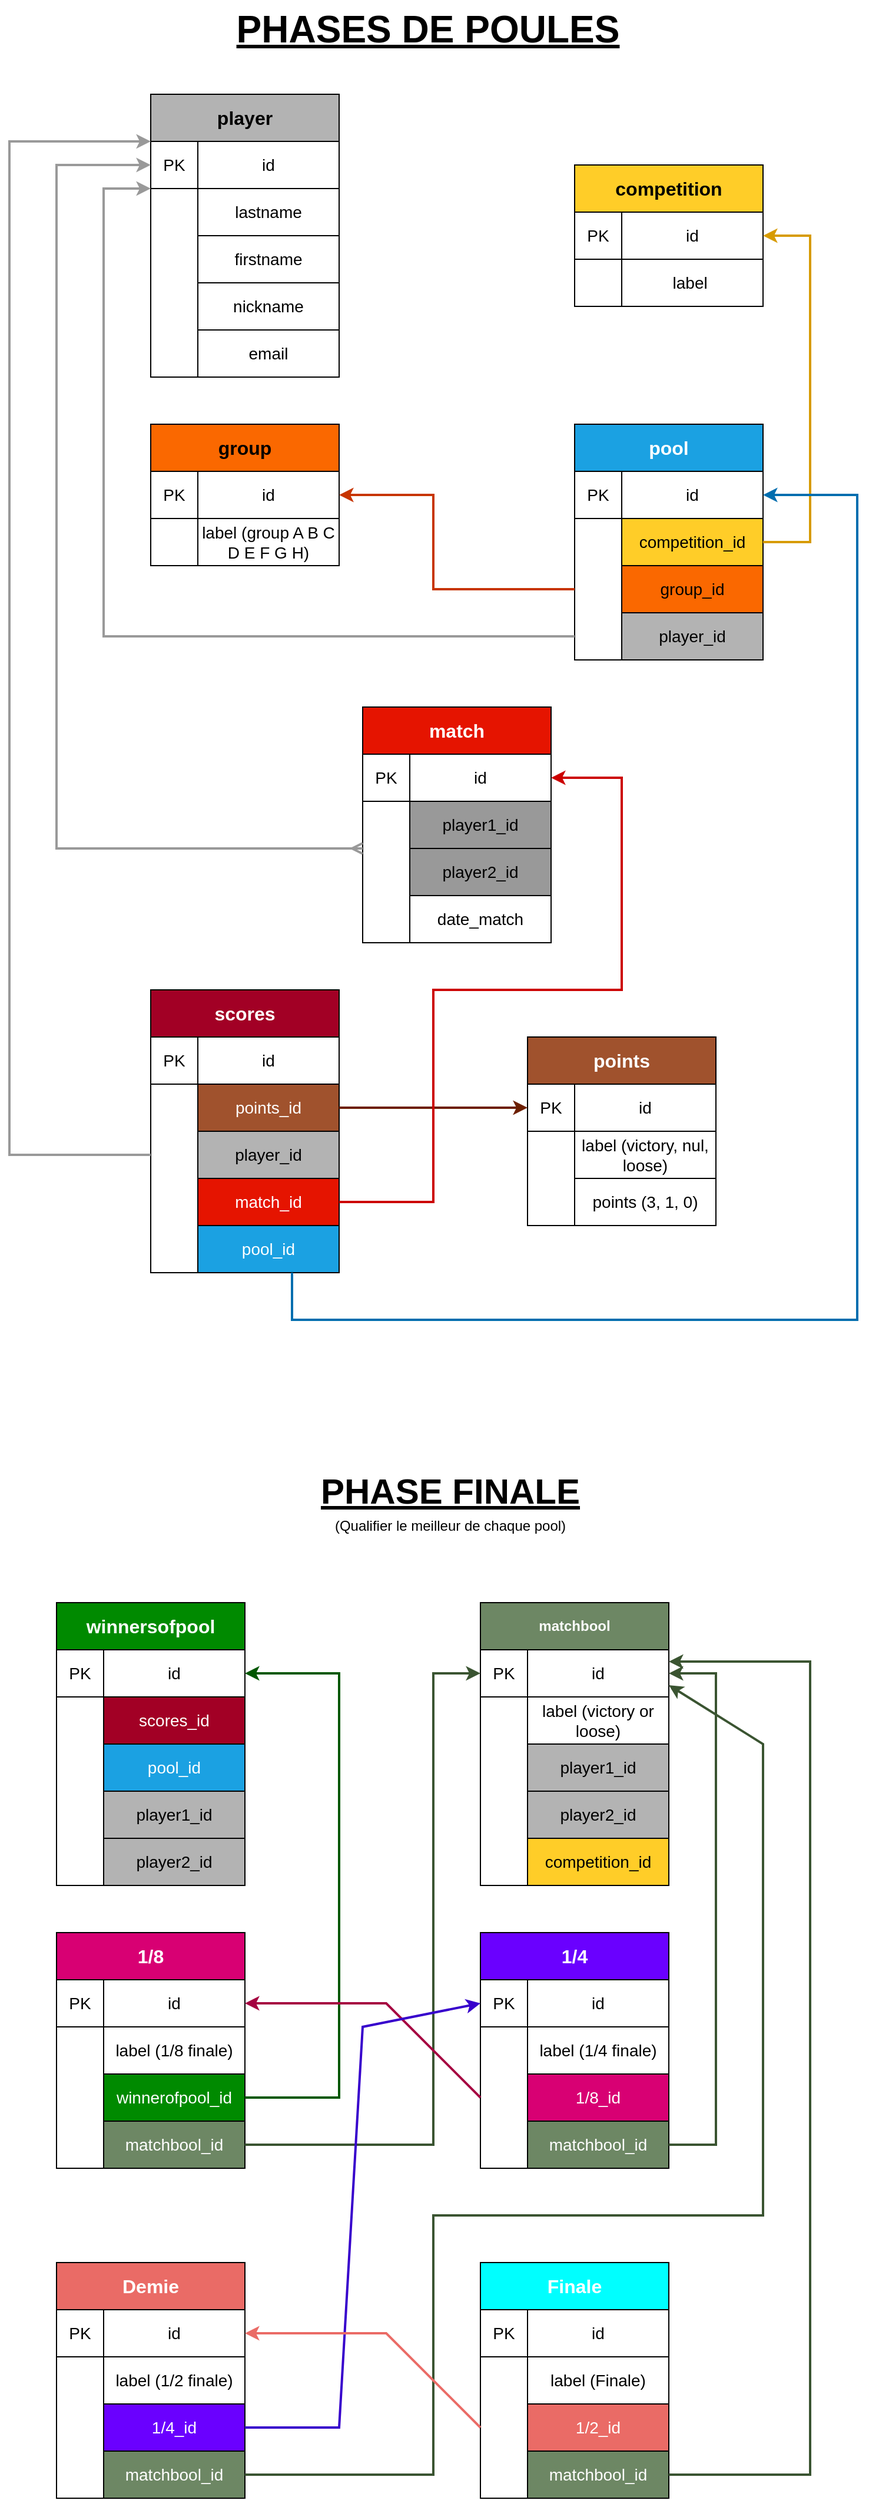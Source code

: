 <mxfile version="21.6.8" type="device">
  <diagram name="Page-1" id="mW-tDwtWIH8i64qPz8Om">
    <mxGraphModel dx="889" dy="701" grid="1" gridSize="10" guides="1" tooltips="1" connect="1" arrows="1" fold="1" page="1" pageScale="1" pageWidth="827" pageHeight="1169" math="0" shadow="0">
      <root>
        <mxCell id="0" />
        <mxCell id="1" parent="0" />
        <mxCell id="GzC4x5jFCw1pC0t91lE0-4" value="&lt;font style=&quot;font-size: 16px;&quot;&gt;player&lt;/font&gt;" style="swimlane;whiteSpace=wrap;html=1;startSize=40;fillColor=#B3B3B3;strokeColor=#000000;gradientColor=none;" parent="1" vertex="1">
          <mxGeometry x="160" y="120" width="160" height="240" as="geometry" />
        </mxCell>
        <mxCell id="GzC4x5jFCw1pC0t91lE0-6" value="&lt;font style=&quot;font-size: 14px;&quot;&gt;PK&lt;/font&gt;" style="whiteSpace=wrap;html=1;" parent="GzC4x5jFCw1pC0t91lE0-4" vertex="1">
          <mxGeometry y="40" width="40" height="40" as="geometry" />
        </mxCell>
        <mxCell id="GzC4x5jFCw1pC0t91lE0-10" value="&lt;font style=&quot;font-size: 14px;&quot;&gt;lastname&lt;/font&gt;" style="whiteSpace=wrap;html=1;" parent="GzC4x5jFCw1pC0t91lE0-4" vertex="1">
          <mxGeometry x="40" y="80" width="120" height="40" as="geometry" />
        </mxCell>
        <mxCell id="GzC4x5jFCw1pC0t91lE0-11" value="&lt;font style=&quot;font-size: 14px;&quot;&gt;firstname&lt;/font&gt;" style="whiteSpace=wrap;html=1;" parent="GzC4x5jFCw1pC0t91lE0-4" vertex="1">
          <mxGeometry x="40" y="120" width="120" height="40" as="geometry" />
        </mxCell>
        <mxCell id="GzC4x5jFCw1pC0t91lE0-12" value="&lt;font style=&quot;font-size: 14px;&quot;&gt;nickname&lt;/font&gt;" style="whiteSpace=wrap;html=1;" parent="GzC4x5jFCw1pC0t91lE0-4" vertex="1">
          <mxGeometry x="40" y="160" width="120" height="40" as="geometry" />
        </mxCell>
        <mxCell id="GzC4x5jFCw1pC0t91lE0-7" value="&lt;font style=&quot;font-size: 14px;&quot;&gt;id&lt;/font&gt;" style="whiteSpace=wrap;html=1;" parent="GzC4x5jFCw1pC0t91lE0-4" vertex="1">
          <mxGeometry x="40" y="40" width="120" height="40" as="geometry" />
        </mxCell>
        <mxCell id="u6HuByKDQhD0fSxF3td6-2" value="&lt;font style=&quot;font-size: 14px;&quot;&gt;email&lt;/font&gt;" style="whiteSpace=wrap;html=1;" vertex="1" parent="GzC4x5jFCw1pC0t91lE0-4">
          <mxGeometry x="40" y="200" width="120" height="40" as="geometry" />
        </mxCell>
        <mxCell id="GzC4x5jFCw1pC0t91lE0-13" value="&lt;font style=&quot;font-size: 16px;&quot;&gt;competition&lt;/font&gt;" style="swimlane;whiteSpace=wrap;html=1;startSize=40;fillColor=#ffcd28;strokeColor=#000000;gradientColor=none;" parent="1" vertex="1">
          <mxGeometry x="520" y="180" width="160" height="120" as="geometry" />
        </mxCell>
        <mxCell id="GzC4x5jFCw1pC0t91lE0-14" value="&lt;font style=&quot;font-size: 14px;&quot;&gt;PK&lt;/font&gt;" style="whiteSpace=wrap;html=1;" parent="GzC4x5jFCw1pC0t91lE0-13" vertex="1">
          <mxGeometry y="40" width="40" height="40" as="geometry" />
        </mxCell>
        <mxCell id="GzC4x5jFCw1pC0t91lE0-15" value="&lt;span style=&quot;font-size: 14px;&quot;&gt;label&amp;nbsp;&lt;/span&gt;" style="whiteSpace=wrap;html=1;" parent="GzC4x5jFCw1pC0t91lE0-13" vertex="1">
          <mxGeometry x="40" y="80" width="120" height="40" as="geometry" />
        </mxCell>
        <mxCell id="GzC4x5jFCw1pC0t91lE0-18" value="&lt;font style=&quot;font-size: 14px;&quot;&gt;id&lt;/font&gt;" style="whiteSpace=wrap;html=1;" parent="GzC4x5jFCw1pC0t91lE0-13" vertex="1">
          <mxGeometry x="40" y="40" width="120" height="40" as="geometry" />
        </mxCell>
        <mxCell id="GzC4x5jFCw1pC0t91lE0-19" value="&lt;font style=&quot;font-size: 16px;&quot;&gt;pool&lt;/font&gt;" style="swimlane;whiteSpace=wrap;html=1;startSize=40;fillColor=#1ba1e2;strokeColor=#000000;fontColor=#ffffff;" parent="1" vertex="1">
          <mxGeometry x="520" y="400" width="160" height="200" as="geometry" />
        </mxCell>
        <mxCell id="GzC4x5jFCw1pC0t91lE0-20" value="&lt;font style=&quot;font-size: 14px;&quot;&gt;PK&lt;/font&gt;" style="whiteSpace=wrap;html=1;" parent="GzC4x5jFCw1pC0t91lE0-19" vertex="1">
          <mxGeometry y="40" width="40" height="40" as="geometry" />
        </mxCell>
        <mxCell id="GzC4x5jFCw1pC0t91lE0-21" value="&lt;span style=&quot;font-size: 14px;&quot;&gt;group_id&lt;/span&gt;" style="whiteSpace=wrap;html=1;fillColor=#fa6800;fontColor=#000000;strokeColor=#000000;" parent="GzC4x5jFCw1pC0t91lE0-19" vertex="1">
          <mxGeometry x="40" y="120" width="120" height="40" as="geometry" />
        </mxCell>
        <mxCell id="GzC4x5jFCw1pC0t91lE0-24" value="&lt;font style=&quot;font-size: 14px;&quot;&gt;id&lt;/font&gt;" style="whiteSpace=wrap;html=1;" parent="GzC4x5jFCw1pC0t91lE0-19" vertex="1">
          <mxGeometry x="40" y="40" width="120" height="40" as="geometry" />
        </mxCell>
        <mxCell id="u6HuByKDQhD0fSxF3td6-3" value="&lt;font style=&quot;font-size: 14px;&quot;&gt;competition_id&lt;/font&gt;" style="whiteSpace=wrap;html=1;fillColor=#ffcd28;strokeColor=#000000;gradientColor=none;" vertex="1" parent="GzC4x5jFCw1pC0t91lE0-19">
          <mxGeometry x="40" y="80" width="120" height="40" as="geometry" />
        </mxCell>
        <mxCell id="u6HuByKDQhD0fSxF3td6-4" value="&lt;font style=&quot;font-size: 14px;&quot;&gt;player_id&lt;/font&gt;" style="whiteSpace=wrap;html=1;fillColor=#B3B3B3;strokeColor=#000000;gradientColor=none;" vertex="1" parent="GzC4x5jFCw1pC0t91lE0-19">
          <mxGeometry x="40" y="160" width="120" height="40" as="geometry" />
        </mxCell>
        <mxCell id="GzC4x5jFCw1pC0t91lE0-25" value="&lt;span style=&quot;font-size: 16px;&quot;&gt;group&lt;/span&gt;" style="swimlane;whiteSpace=wrap;html=1;startSize=40;fillColor=#fa6800;strokeColor=#000000;fontColor=#000000;" parent="1" vertex="1">
          <mxGeometry x="160" y="400" width="160" height="120" as="geometry" />
        </mxCell>
        <mxCell id="GzC4x5jFCw1pC0t91lE0-26" value="&lt;font style=&quot;font-size: 14px;&quot;&gt;PK&lt;/font&gt;" style="whiteSpace=wrap;html=1;" parent="GzC4x5jFCw1pC0t91lE0-25" vertex="1">
          <mxGeometry y="40" width="40" height="40" as="geometry" />
        </mxCell>
        <mxCell id="GzC4x5jFCw1pC0t91lE0-27" value="&lt;span style=&quot;font-size: 14px;&quot;&gt;label (group A B C D E F G H)&lt;/span&gt;" style="whiteSpace=wrap;html=1;" parent="GzC4x5jFCw1pC0t91lE0-25" vertex="1">
          <mxGeometry x="40" y="80" width="120" height="40" as="geometry" />
        </mxCell>
        <mxCell id="GzC4x5jFCw1pC0t91lE0-30" value="&lt;font style=&quot;font-size: 14px;&quot;&gt;id&lt;/font&gt;" style="whiteSpace=wrap;html=1;" parent="GzC4x5jFCw1pC0t91lE0-25" vertex="1">
          <mxGeometry x="40" y="40" width="120" height="40" as="geometry" />
        </mxCell>
        <mxCell id="GzC4x5jFCw1pC0t91lE0-50" value="" style="endArrow=classic;html=1;rounded=0;entryX=1;entryY=0.5;entryDx=0;entryDy=0;strokeWidth=2;fillColor=#fa6800;strokeColor=#C73500;" parent="1" target="GzC4x5jFCw1pC0t91lE0-30" edge="1">
          <mxGeometry width="50" height="50" relative="1" as="geometry">
            <mxPoint x="520" y="540" as="sourcePoint" />
            <mxPoint x="440" y="420" as="targetPoint" />
            <Array as="points">
              <mxPoint x="400" y="540" />
              <mxPoint x="400" y="460" />
            </Array>
          </mxGeometry>
        </mxCell>
        <mxCell id="GzC4x5jFCw1pC0t91lE0-51" value="" style="endArrow=classic;html=1;rounded=0;exitX=1;exitY=0.5;exitDx=0;exitDy=0;entryX=1;entryY=0.5;entryDx=0;entryDy=0;strokeWidth=2;fillColor=#ffcd28;gradientColor=#ffa500;strokeColor=#d79b00;" parent="1" source="GzC4x5jFCw1pC0t91lE0-19" target="GzC4x5jFCw1pC0t91lE0-18" edge="1">
          <mxGeometry width="50" height="50" relative="1" as="geometry">
            <mxPoint x="680" y="580" as="sourcePoint" />
            <mxPoint x="760" y="280" as="targetPoint" />
            <Array as="points">
              <mxPoint x="720" y="500" />
              <mxPoint x="720" y="240" />
            </Array>
          </mxGeometry>
        </mxCell>
        <mxCell id="GzC4x5jFCw1pC0t91lE0-56" value="&lt;font style=&quot;font-size: 16px;&quot;&gt;match&lt;/font&gt;" style="swimlane;whiteSpace=wrap;html=1;startSize=40;fillColor=#e51400;strokeColor=#000000;fontColor=#ffffff;" parent="1" vertex="1">
          <mxGeometry x="340" y="640" width="160" height="200" as="geometry" />
        </mxCell>
        <mxCell id="GzC4x5jFCw1pC0t91lE0-57" value="&lt;font style=&quot;font-size: 14px;&quot;&gt;PK&lt;/font&gt;" style="whiteSpace=wrap;html=1;" parent="GzC4x5jFCw1pC0t91lE0-56" vertex="1">
          <mxGeometry y="40" width="40" height="40" as="geometry" />
        </mxCell>
        <mxCell id="GzC4x5jFCw1pC0t91lE0-58" value="&lt;span style=&quot;font-size: 14px;&quot;&gt;player1_id&lt;/span&gt;" style="whiteSpace=wrap;html=1;fillColor=#999999;strokeColor=#000000;gradientColor=none;" parent="GzC4x5jFCw1pC0t91lE0-56" vertex="1">
          <mxGeometry x="40" y="80" width="120" height="40" as="geometry" />
        </mxCell>
        <mxCell id="GzC4x5jFCw1pC0t91lE0-60" value="&lt;font style=&quot;font-size: 14px;&quot;&gt;id&lt;/font&gt;" style="whiteSpace=wrap;html=1;" parent="GzC4x5jFCw1pC0t91lE0-56" vertex="1">
          <mxGeometry x="40" y="40" width="120" height="40" as="geometry" />
        </mxCell>
        <mxCell id="GzC4x5jFCw1pC0t91lE0-61" value="&lt;font style=&quot;font-size: 14px;&quot;&gt;date_match&lt;/font&gt;" style="whiteSpace=wrap;html=1;" parent="GzC4x5jFCw1pC0t91lE0-56" vertex="1">
          <mxGeometry x="40" y="160" width="120" height="40" as="geometry" />
        </mxCell>
        <mxCell id="u6HuByKDQhD0fSxF3td6-6" value="&lt;span style=&quot;font-size: 14px;&quot;&gt;player2_id&lt;/span&gt;" style="whiteSpace=wrap;html=1;fillColor=#999999;strokeColor=#000000;gradientColor=none;" vertex="1" parent="GzC4x5jFCw1pC0t91lE0-56">
          <mxGeometry x="40" y="120" width="120" height="40" as="geometry" />
        </mxCell>
        <mxCell id="GzC4x5jFCw1pC0t91lE0-64" value="&lt;span style=&quot;font-size: 16px;&quot;&gt;scores&lt;/span&gt;" style="swimlane;whiteSpace=wrap;html=1;startSize=40;fillColor=#a20025;strokeColor=#000000;fontColor=#ffffff;" parent="1" vertex="1">
          <mxGeometry x="160" y="880" width="160" height="240" as="geometry" />
        </mxCell>
        <mxCell id="GzC4x5jFCw1pC0t91lE0-65" value="&lt;font style=&quot;font-size: 14px;&quot;&gt;PK&lt;/font&gt;" style="whiteSpace=wrap;html=1;" parent="GzC4x5jFCw1pC0t91lE0-64" vertex="1">
          <mxGeometry y="40" width="40" height="40" as="geometry" />
        </mxCell>
        <mxCell id="GzC4x5jFCw1pC0t91lE0-66" value="&lt;span style=&quot;font-size: 14px;&quot;&gt;points_id&lt;/span&gt;" style="whiteSpace=wrap;html=1;fillColor=#a0522d;fontColor=#ffffff;strokeColor=#000000;" parent="GzC4x5jFCw1pC0t91lE0-64" vertex="1">
          <mxGeometry x="40" y="80" width="120" height="40" as="geometry" />
        </mxCell>
        <mxCell id="GzC4x5jFCw1pC0t91lE0-67" value="&lt;font style=&quot;font-size: 14px;&quot;&gt;player_id&lt;/font&gt;" style="whiteSpace=wrap;html=1;fillColor=#B3B3B3;strokeColor=#000000;gradientColor=none;" parent="GzC4x5jFCw1pC0t91lE0-64" vertex="1">
          <mxGeometry x="40" y="120" width="120" height="40" as="geometry" />
        </mxCell>
        <mxCell id="GzC4x5jFCw1pC0t91lE0-68" value="&lt;font style=&quot;font-size: 14px;&quot;&gt;id&lt;/font&gt;" style="whiteSpace=wrap;html=1;" parent="GzC4x5jFCw1pC0t91lE0-64" vertex="1">
          <mxGeometry x="40" y="40" width="120" height="40" as="geometry" />
        </mxCell>
        <mxCell id="GzC4x5jFCw1pC0t91lE0-70" value="&lt;font style=&quot;font-size: 14px;&quot;&gt;match_id&lt;/font&gt;" style="whiteSpace=wrap;html=1;fillColor=#e51400;strokeColor=#000000;fontColor=#ffffff;" parent="GzC4x5jFCw1pC0t91lE0-64" vertex="1">
          <mxGeometry x="40" y="160" width="120" height="40" as="geometry" />
        </mxCell>
        <mxCell id="KeD1n2eCCBxmshuo84X_-1" value="&lt;font style=&quot;font-size: 14px;&quot;&gt;pool_id&lt;/font&gt;" style="whiteSpace=wrap;html=1;fillColor=#1ba1e2;strokeColor=#000000;fontColor=#ffffff;" parent="GzC4x5jFCw1pC0t91lE0-64" vertex="1">
          <mxGeometry x="40" y="200" width="120" height="40" as="geometry" />
        </mxCell>
        <mxCell id="GzC4x5jFCw1pC0t91lE0-71" value="&lt;span style=&quot;font-size: 16px;&quot;&gt;points&lt;/span&gt;" style="swimlane;whiteSpace=wrap;html=1;startSize=40;fillColor=#a0522d;strokeColor=#000000;fontColor=#ffffff;" parent="1" vertex="1">
          <mxGeometry x="480" y="920" width="160" height="160" as="geometry" />
        </mxCell>
        <mxCell id="GzC4x5jFCw1pC0t91lE0-72" value="&lt;font style=&quot;font-size: 14px;&quot;&gt;PK&lt;/font&gt;" style="whiteSpace=wrap;html=1;" parent="GzC4x5jFCw1pC0t91lE0-71" vertex="1">
          <mxGeometry y="40" width="40" height="40" as="geometry" />
        </mxCell>
        <mxCell id="GzC4x5jFCw1pC0t91lE0-73" value="&lt;span style=&quot;font-size: 14px;&quot;&gt;label (victory, nul, loose)&lt;/span&gt;" style="whiteSpace=wrap;html=1;" parent="GzC4x5jFCw1pC0t91lE0-71" vertex="1">
          <mxGeometry x="40" y="80" width="120" height="40" as="geometry" />
        </mxCell>
        <mxCell id="GzC4x5jFCw1pC0t91lE0-74" value="&lt;font style=&quot;font-size: 14px;&quot;&gt;points (3, 1, 0)&lt;/font&gt;" style="whiteSpace=wrap;html=1;fillColor=#FFFFFF;strokeColor=#000000;fontColor=#000000;" parent="GzC4x5jFCw1pC0t91lE0-71" vertex="1">
          <mxGeometry x="40" y="120" width="120" height="40" as="geometry" />
        </mxCell>
        <mxCell id="GzC4x5jFCw1pC0t91lE0-75" value="&lt;font style=&quot;font-size: 14px;&quot;&gt;id&lt;/font&gt;" style="whiteSpace=wrap;html=1;" parent="GzC4x5jFCw1pC0t91lE0-71" vertex="1">
          <mxGeometry x="40" y="40" width="120" height="40" as="geometry" />
        </mxCell>
        <mxCell id="GzC4x5jFCw1pC0t91lE0-77" value="" style="endArrow=classic;html=1;rounded=0;exitX=1;exitY=0.5;exitDx=0;exitDy=0;entryX=0;entryY=0.5;entryDx=0;entryDy=0;strokeColor=#6D1F00;strokeWidth=2;fillColor=#a0522d;" parent="1" source="GzC4x5jFCw1pC0t91lE0-66" target="GzC4x5jFCw1pC0t91lE0-72" edge="1">
          <mxGeometry width="50" height="50" relative="1" as="geometry">
            <mxPoint x="390" y="970" as="sourcePoint" />
            <mxPoint x="440" y="920" as="targetPoint" />
          </mxGeometry>
        </mxCell>
        <mxCell id="GzC4x5jFCw1pC0t91lE0-81" value="&lt;b style=&quot;font-size: 32px;&quot;&gt;&lt;u&gt;PHASES DE POULES&lt;/u&gt;&lt;/b&gt;" style="text;html=1;align=center;verticalAlign=middle;resizable=0;points=[];autosize=1;strokeColor=none;fillColor=none;" parent="1" vertex="1">
          <mxGeometry x="220" y="40" width="350" height="50" as="geometry" />
        </mxCell>
        <mxCell id="GzC4x5jFCw1pC0t91lE0-82" value="&lt;span style=&quot;font-size: 30px;&quot;&gt;&lt;b&gt;&lt;u&gt;PHASE FINALE&lt;/u&gt;&lt;/b&gt;&lt;/span&gt;" style="text;html=1;align=center;verticalAlign=middle;resizable=0;points=[];autosize=1;strokeColor=none;fillColor=none;" parent="1" vertex="1">
          <mxGeometry x="294" y="1280" width="240" height="50" as="geometry" />
        </mxCell>
        <mxCell id="GzC4x5jFCw1pC0t91lE0-83" value="(Qualifier le meilleur de chaque pool)" style="text;html=1;align=center;verticalAlign=middle;resizable=0;points=[];autosize=1;strokeColor=none;fillColor=none;" parent="1" vertex="1">
          <mxGeometry x="304" y="1320" width="220" height="30" as="geometry" />
        </mxCell>
        <mxCell id="KeD1n2eCCBxmshuo84X_-2" value="" style="endArrow=classic;html=1;rounded=0;exitX=0.75;exitY=1;exitDx=0;exitDy=0;entryX=1;entryY=0.5;entryDx=0;entryDy=0;fillColor=#1ba1e2;strokeColor=#006EAF;strokeWidth=2;" parent="1" source="GzC4x5jFCw1pC0t91lE0-64" target="GzC4x5jFCw1pC0t91lE0-24" edge="1">
          <mxGeometry width="50" height="50" relative="1" as="geometry">
            <mxPoint x="390" y="1150" as="sourcePoint" />
            <mxPoint x="440" y="1100" as="targetPoint" />
            <Array as="points">
              <mxPoint x="280" y="1160" />
              <mxPoint x="760" y="1160" />
              <mxPoint x="760" y="460" />
            </Array>
          </mxGeometry>
        </mxCell>
        <mxCell id="KeD1n2eCCBxmshuo84X_-4" value="&lt;span style=&quot;font-size: 16px;&quot;&gt;winnersofpool&lt;/span&gt;" style="swimlane;whiteSpace=wrap;html=1;startSize=40;fillColor=#008a00;strokeColor=#000000;fontColor=#ffffff;" parent="1" vertex="1">
          <mxGeometry x="80" y="1400" width="160" height="240" as="geometry" />
        </mxCell>
        <mxCell id="KeD1n2eCCBxmshuo84X_-5" value="&lt;font style=&quot;font-size: 14px;&quot;&gt;PK&lt;/font&gt;" style="whiteSpace=wrap;html=1;" parent="KeD1n2eCCBxmshuo84X_-4" vertex="1">
          <mxGeometry y="40" width="40" height="40" as="geometry" />
        </mxCell>
        <mxCell id="KeD1n2eCCBxmshuo84X_-7" value="&lt;font style=&quot;font-size: 14px;&quot;&gt;scores_id&lt;/font&gt;" style="whiteSpace=wrap;html=1;fillColor=#a20025;strokeColor=#000000;fontColor=#ffffff;" parent="KeD1n2eCCBxmshuo84X_-4" vertex="1">
          <mxGeometry x="40" y="80" width="120" height="40" as="geometry" />
        </mxCell>
        <mxCell id="KeD1n2eCCBxmshuo84X_-8" value="&lt;font style=&quot;font-size: 14px;&quot;&gt;id&lt;/font&gt;" style="whiteSpace=wrap;html=1;" parent="KeD1n2eCCBxmshuo84X_-4" vertex="1">
          <mxGeometry x="40" y="40" width="120" height="40" as="geometry" />
        </mxCell>
        <mxCell id="KeD1n2eCCBxmshuo84X_-19" value="&lt;font style=&quot;font-size: 14px;&quot;&gt;pool_id&lt;/font&gt;" style="whiteSpace=wrap;html=1;fillColor=#1ba1e2;strokeColor=#000000;fontColor=#ffffff;" parent="KeD1n2eCCBxmshuo84X_-4" vertex="1">
          <mxGeometry x="40" y="120" width="120" height="40" as="geometry" />
        </mxCell>
        <mxCell id="KeD1n2eCCBxmshuo84X_-74" value="&lt;font style=&quot;font-size: 14px;&quot;&gt;player2_id&lt;/font&gt;" style="whiteSpace=wrap;html=1;fillColor=#B3B3B3;" parent="KeD1n2eCCBxmshuo84X_-4" vertex="1">
          <mxGeometry x="40" y="200" width="120" height="40" as="geometry" />
        </mxCell>
        <mxCell id="KeD1n2eCCBxmshuo84X_-11" value="&lt;font style=&quot;font-size: 14px;&quot;&gt;player1_id&lt;/font&gt;" style="whiteSpace=wrap;html=1;fillColor=#B3B3B3;" parent="1" vertex="1">
          <mxGeometry x="120" y="1560" width="120" height="40" as="geometry" />
        </mxCell>
        <mxCell id="KeD1n2eCCBxmshuo84X_-23" value="&lt;span style=&quot;font-size: 16px;&quot;&gt;1/8&lt;/span&gt;" style="swimlane;whiteSpace=wrap;html=1;startSize=40;fillColor=#d80073;strokeColor=#000000;fontColor=#ffffff;" parent="1" vertex="1">
          <mxGeometry x="80" y="1680" width="160" height="200" as="geometry" />
        </mxCell>
        <mxCell id="KeD1n2eCCBxmshuo84X_-24" value="&lt;font style=&quot;font-size: 14px;&quot;&gt;PK&lt;/font&gt;" style="whiteSpace=wrap;html=1;" parent="KeD1n2eCCBxmshuo84X_-23" vertex="1">
          <mxGeometry y="40" width="40" height="40" as="geometry" />
        </mxCell>
        <mxCell id="KeD1n2eCCBxmshuo84X_-26" value="&lt;font style=&quot;font-size: 14px;&quot;&gt;id&lt;/font&gt;" style="whiteSpace=wrap;html=1;" parent="KeD1n2eCCBxmshuo84X_-23" vertex="1">
          <mxGeometry x="40" y="40" width="120" height="40" as="geometry" />
        </mxCell>
        <mxCell id="KeD1n2eCCBxmshuo84X_-29" value="&lt;font style=&quot;font-size: 14px;&quot;&gt;label (1/8 finale)&lt;/font&gt;" style="whiteSpace=wrap;html=1;" parent="KeD1n2eCCBxmshuo84X_-23" vertex="1">
          <mxGeometry x="40" y="80" width="120" height="40" as="geometry" />
        </mxCell>
        <mxCell id="KeD1n2eCCBxmshuo84X_-30" value="&lt;font style=&quot;font-size: 14px;&quot;&gt;winnerofpool_id&lt;/font&gt;" style="whiteSpace=wrap;html=1;fillColor=#008a00;fontColor=#ffffff;strokeColor=#000000;" parent="KeD1n2eCCBxmshuo84X_-23" vertex="1">
          <mxGeometry x="40" y="120" width="120" height="40" as="geometry" />
        </mxCell>
        <mxCell id="KeD1n2eCCBxmshuo84X_-32" value="&lt;span style=&quot;font-size: 14px;&quot;&gt;matchbool_id&lt;/span&gt;" style="whiteSpace=wrap;html=1;fillColor=#6d8764;strokeColor=#000000;fontColor=#ffffff;" parent="KeD1n2eCCBxmshuo84X_-23" vertex="1">
          <mxGeometry x="40" y="160" width="120" height="40" as="geometry" />
        </mxCell>
        <mxCell id="KeD1n2eCCBxmshuo84X_-37" value="&lt;span style=&quot;font-size: 16px;&quot;&gt;1/4&lt;/span&gt;" style="swimlane;whiteSpace=wrap;html=1;startSize=40;fillColor=#6a00ff;strokeColor=#000000;fontColor=#ffffff;" parent="1" vertex="1">
          <mxGeometry x="440" y="1680" width="160" height="200" as="geometry" />
        </mxCell>
        <mxCell id="KeD1n2eCCBxmshuo84X_-38" value="&lt;font style=&quot;font-size: 14px;&quot;&gt;PK&lt;/font&gt;" style="whiteSpace=wrap;html=1;" parent="KeD1n2eCCBxmshuo84X_-37" vertex="1">
          <mxGeometry y="40" width="40" height="40" as="geometry" />
        </mxCell>
        <mxCell id="KeD1n2eCCBxmshuo84X_-39" value="&lt;font style=&quot;font-size: 14px;&quot;&gt;id&lt;/font&gt;" style="whiteSpace=wrap;html=1;" parent="KeD1n2eCCBxmshuo84X_-37" vertex="1">
          <mxGeometry x="40" y="40" width="120" height="40" as="geometry" />
        </mxCell>
        <mxCell id="KeD1n2eCCBxmshuo84X_-40" value="&lt;font style=&quot;font-size: 14px;&quot;&gt;label (1/4 finale)&lt;/font&gt;" style="whiteSpace=wrap;html=1;" parent="KeD1n2eCCBxmshuo84X_-37" vertex="1">
          <mxGeometry x="40" y="80" width="120" height="40" as="geometry" />
        </mxCell>
        <mxCell id="KeD1n2eCCBxmshuo84X_-41" value="&lt;font style=&quot;font-size: 14px;&quot;&gt;1/8_id&lt;/font&gt;" style="whiteSpace=wrap;html=1;fillColor=#d80073;fontColor=#ffffff;strokeColor=#000000;" parent="KeD1n2eCCBxmshuo84X_-37" vertex="1">
          <mxGeometry x="40" y="120" width="120" height="40" as="geometry" />
        </mxCell>
        <mxCell id="KeD1n2eCCBxmshuo84X_-77" value="&lt;span style=&quot;font-size: 14px;&quot;&gt;matchbool_id&lt;/span&gt;" style="whiteSpace=wrap;html=1;fillColor=#6d8764;strokeColor=#000000;fontColor=#ffffff;" parent="KeD1n2eCCBxmshuo84X_-37" vertex="1">
          <mxGeometry x="40" y="160" width="120" height="40" as="geometry" />
        </mxCell>
        <mxCell id="KeD1n2eCCBxmshuo84X_-47" value="&lt;span style=&quot;font-size: 16px;&quot;&gt;Demie&lt;/span&gt;" style="swimlane;whiteSpace=wrap;html=1;startSize=40;fillColor=#EA6B66;strokeColor=#000000;fontColor=#ffffff;" parent="1" vertex="1">
          <mxGeometry x="80" y="1960" width="160" height="200" as="geometry" />
        </mxCell>
        <mxCell id="KeD1n2eCCBxmshuo84X_-48" value="&lt;font style=&quot;font-size: 14px;&quot;&gt;PK&lt;/font&gt;" style="whiteSpace=wrap;html=1;" parent="KeD1n2eCCBxmshuo84X_-47" vertex="1">
          <mxGeometry y="40" width="40" height="40" as="geometry" />
        </mxCell>
        <mxCell id="KeD1n2eCCBxmshuo84X_-49" value="&lt;font style=&quot;font-size: 14px;&quot;&gt;id&lt;/font&gt;" style="whiteSpace=wrap;html=1;" parent="KeD1n2eCCBxmshuo84X_-47" vertex="1">
          <mxGeometry x="40" y="40" width="120" height="40" as="geometry" />
        </mxCell>
        <mxCell id="KeD1n2eCCBxmshuo84X_-50" value="&lt;font style=&quot;font-size: 14px;&quot;&gt;label (1/2 finale)&lt;/font&gt;" style="whiteSpace=wrap;html=1;" parent="KeD1n2eCCBxmshuo84X_-47" vertex="1">
          <mxGeometry x="40" y="80" width="120" height="40" as="geometry" />
        </mxCell>
        <mxCell id="KeD1n2eCCBxmshuo84X_-51" value="&lt;font style=&quot;font-size: 14px;&quot;&gt;1/4_id&lt;/font&gt;" style="whiteSpace=wrap;html=1;fillColor=#6a00ff;fontColor=#ffffff;strokeColor=#000000;" parent="KeD1n2eCCBxmshuo84X_-47" vertex="1">
          <mxGeometry x="40" y="120" width="120" height="40" as="geometry" />
        </mxCell>
        <mxCell id="KeD1n2eCCBxmshuo84X_-78" value="&lt;span style=&quot;font-size: 14px;&quot;&gt;matchbool_id&lt;/span&gt;" style="whiteSpace=wrap;html=1;fillColor=#6d8764;strokeColor=#000000;fontColor=#ffffff;" parent="KeD1n2eCCBxmshuo84X_-47" vertex="1">
          <mxGeometry x="40" y="160" width="120" height="40" as="geometry" />
        </mxCell>
        <mxCell id="KeD1n2eCCBxmshuo84X_-57" value="&lt;span style=&quot;font-size: 16px;&quot;&gt;Finale&lt;/span&gt;" style="swimlane;whiteSpace=wrap;html=1;startSize=40;fillColor=#00FFFF;strokeColor=#000000;fontColor=#ffffff;" parent="1" vertex="1">
          <mxGeometry x="440" y="1960" width="160" height="200" as="geometry" />
        </mxCell>
        <mxCell id="KeD1n2eCCBxmshuo84X_-58" value="&lt;font style=&quot;font-size: 14px;&quot;&gt;PK&lt;/font&gt;" style="whiteSpace=wrap;html=1;" parent="KeD1n2eCCBxmshuo84X_-57" vertex="1">
          <mxGeometry y="40" width="40" height="40" as="geometry" />
        </mxCell>
        <mxCell id="KeD1n2eCCBxmshuo84X_-59" value="&lt;font style=&quot;font-size: 14px;&quot;&gt;id&lt;/font&gt;" style="whiteSpace=wrap;html=1;" parent="KeD1n2eCCBxmshuo84X_-57" vertex="1">
          <mxGeometry x="40" y="40" width="120" height="40" as="geometry" />
        </mxCell>
        <mxCell id="KeD1n2eCCBxmshuo84X_-60" value="&lt;font style=&quot;font-size: 14px;&quot;&gt;label (Finale)&lt;/font&gt;" style="whiteSpace=wrap;html=1;" parent="KeD1n2eCCBxmshuo84X_-57" vertex="1">
          <mxGeometry x="40" y="80" width="120" height="40" as="geometry" />
        </mxCell>
        <mxCell id="KeD1n2eCCBxmshuo84X_-61" value="&lt;font style=&quot;font-size: 14px;&quot;&gt;1/2_id&lt;/font&gt;" style="whiteSpace=wrap;html=1;fillColor=#EA6B66;fontColor=#ffffff;strokeColor=#000000;" parent="KeD1n2eCCBxmshuo84X_-57" vertex="1">
          <mxGeometry x="40" y="120" width="120" height="40" as="geometry" />
        </mxCell>
        <mxCell id="KeD1n2eCCBxmshuo84X_-79" value="&lt;span style=&quot;font-size: 14px;&quot;&gt;matchbool_id&lt;/span&gt;" style="whiteSpace=wrap;html=1;fillColor=#6d8764;strokeColor=#000000;fontColor=#ffffff;" parent="KeD1n2eCCBxmshuo84X_-57" vertex="1">
          <mxGeometry x="40" y="160" width="120" height="40" as="geometry" />
        </mxCell>
        <mxCell id="KeD1n2eCCBxmshuo84X_-67" value="" style="endArrow=classic;html=1;rounded=0;exitX=1;exitY=0.5;exitDx=0;exitDy=0;fillColor=#008a00;strokeColor=#005700;strokeWidth=2;" parent="1" source="KeD1n2eCCBxmshuo84X_-30" edge="1">
          <mxGeometry width="50" height="50" relative="1" as="geometry">
            <mxPoint x="330" y="1710" as="sourcePoint" />
            <mxPoint x="240" y="1460" as="targetPoint" />
            <Array as="points">
              <mxPoint x="320" y="1820" />
              <mxPoint x="320" y="1460" />
            </Array>
          </mxGeometry>
        </mxCell>
        <mxCell id="KeD1n2eCCBxmshuo84X_-68" value="matchbool" style="swimlane;whiteSpace=wrap;html=1;startSize=40;fillColor=#6d8764;strokeColor=#000000;fontColor=#ffffff;" parent="1" vertex="1">
          <mxGeometry x="440" y="1400" width="160" height="240" as="geometry" />
        </mxCell>
        <mxCell id="KeD1n2eCCBxmshuo84X_-69" value="&lt;font style=&quot;font-size: 14px;&quot;&gt;PK&lt;/font&gt;" style="whiteSpace=wrap;html=1;" parent="KeD1n2eCCBxmshuo84X_-68" vertex="1">
          <mxGeometry y="40" width="40" height="40" as="geometry" />
        </mxCell>
        <mxCell id="KeD1n2eCCBxmshuo84X_-71" value="&lt;font style=&quot;font-size: 14px;&quot;&gt;id&lt;/font&gt;" style="whiteSpace=wrap;html=1;" parent="KeD1n2eCCBxmshuo84X_-68" vertex="1">
          <mxGeometry x="40" y="40" width="120" height="40" as="geometry" />
        </mxCell>
        <mxCell id="KeD1n2eCCBxmshuo84X_-73" value="&lt;font style=&quot;font-size: 14px;&quot;&gt;label (victory or loose)&lt;/font&gt;" style="whiteSpace=wrap;html=1;" parent="KeD1n2eCCBxmshuo84X_-68" vertex="1">
          <mxGeometry x="40" y="80" width="120" height="40" as="geometry" />
        </mxCell>
        <mxCell id="KeD1n2eCCBxmshuo84X_-33" value="&lt;font style=&quot;font-size: 14px;&quot;&gt;player1_id&lt;/font&gt;" style="whiteSpace=wrap;html=1;fillColor=#B3B3B3;" parent="KeD1n2eCCBxmshuo84X_-68" vertex="1">
          <mxGeometry x="40" y="120" width="120" height="40" as="geometry" />
        </mxCell>
        <mxCell id="KeD1n2eCCBxmshuo84X_-34" value="&lt;font style=&quot;font-size: 14px;&quot;&gt;player2_id&lt;/font&gt;" style="whiteSpace=wrap;html=1;fillColor=#B3B3B3;" parent="KeD1n2eCCBxmshuo84X_-68" vertex="1">
          <mxGeometry x="40" y="160" width="120" height="40" as="geometry" />
        </mxCell>
        <mxCell id="KeD1n2eCCBxmshuo84X_-76" value="&lt;font style=&quot;font-size: 14px;&quot;&gt;competition_id&lt;/font&gt;" style="whiteSpace=wrap;html=1;fillColor=#ffcd28;strokeColor=#000000;gradientColor=none;" parent="KeD1n2eCCBxmshuo84X_-68" vertex="1">
          <mxGeometry x="40" y="200" width="120" height="40" as="geometry" />
        </mxCell>
        <mxCell id="KeD1n2eCCBxmshuo84X_-80" value="" style="endArrow=classic;html=1;rounded=0;entryX=0;entryY=0.5;entryDx=0;entryDy=0;fillColor=#6d8764;strokeColor=#3A5431;strokeWidth=2;" parent="1" target="KeD1n2eCCBxmshuo84X_-69" edge="1">
          <mxGeometry width="50" height="50" relative="1" as="geometry">
            <mxPoint x="240" y="1860" as="sourcePoint" />
            <mxPoint x="350" y="1860" as="targetPoint" />
            <Array as="points">
              <mxPoint x="400" y="1860" />
              <mxPoint x="400" y="1460" />
            </Array>
          </mxGeometry>
        </mxCell>
        <mxCell id="KeD1n2eCCBxmshuo84X_-81" value="" style="endArrow=classic;html=1;rounded=0;exitX=1;exitY=0.5;exitDx=0;exitDy=0;entryX=1;entryY=0.25;entryDx=0;entryDy=0;fillColor=#6d8764;strokeColor=#3A5431;strokeWidth=2;" parent="1" source="KeD1n2eCCBxmshuo84X_-77" target="KeD1n2eCCBxmshuo84X_-68" edge="1">
          <mxGeometry width="50" height="50" relative="1" as="geometry">
            <mxPoint x="300" y="1770" as="sourcePoint" />
            <mxPoint x="350" y="1720" as="targetPoint" />
            <Array as="points">
              <mxPoint x="640" y="1860" />
              <mxPoint x="640" y="1460" />
            </Array>
          </mxGeometry>
        </mxCell>
        <mxCell id="KeD1n2eCCBxmshuo84X_-84" value="" style="endArrow=classic;html=1;rounded=0;entryX=1;entryY=0.5;entryDx=0;entryDy=0;fillColor=#d80073;strokeColor=#A50040;strokeWidth=2;" parent="1" target="KeD1n2eCCBxmshuo84X_-26" edge="1">
          <mxGeometry width="50" height="50" relative="1" as="geometry">
            <mxPoint x="440" y="1820" as="sourcePoint" />
            <mxPoint x="350" y="1800" as="targetPoint" />
            <Array as="points">
              <mxPoint x="360" y="1740" />
            </Array>
          </mxGeometry>
        </mxCell>
        <mxCell id="KeD1n2eCCBxmshuo84X_-85" value="" style="endArrow=classic;html=1;rounded=0;entryX=0;entryY=0.5;entryDx=0;entryDy=0;strokeWidth=2;fillColor=#6a00ff;strokeColor=#3700CC;" parent="1" target="KeD1n2eCCBxmshuo84X_-38" edge="1">
          <mxGeometry width="50" height="50" relative="1" as="geometry">
            <mxPoint x="240" y="2100" as="sourcePoint" />
            <mxPoint x="350" y="1910" as="targetPoint" />
            <Array as="points">
              <mxPoint x="320" y="2100" />
              <mxPoint x="340" y="1760" />
            </Array>
          </mxGeometry>
        </mxCell>
        <mxCell id="KeD1n2eCCBxmshuo84X_-86" value="" style="endArrow=classic;html=1;rounded=0;entryX=1;entryY=0.75;entryDx=0;entryDy=0;fillColor=#6d8764;strokeColor=#3A5431;strokeWidth=2;" parent="1" target="KeD1n2eCCBxmshuo84X_-71" edge="1">
          <mxGeometry width="50" height="50" relative="1" as="geometry">
            <mxPoint x="240" y="2140" as="sourcePoint" />
            <mxPoint x="350" y="1910" as="targetPoint" />
            <Array as="points">
              <mxPoint x="400" y="2140" />
              <mxPoint x="400" y="1920" />
              <mxPoint x="680" y="1920" />
              <mxPoint x="680" y="1520" />
            </Array>
          </mxGeometry>
        </mxCell>
        <mxCell id="KeD1n2eCCBxmshuo84X_-87" value="" style="endArrow=classic;html=1;rounded=0;strokeColor=#EA6B66;strokeWidth=2;" parent="1" edge="1">
          <mxGeometry width="50" height="50" relative="1" as="geometry">
            <mxPoint x="440" y="2100" as="sourcePoint" />
            <mxPoint x="240" y="2020" as="targetPoint" />
            <Array as="points">
              <mxPoint x="360" y="2020" />
            </Array>
          </mxGeometry>
        </mxCell>
        <mxCell id="KeD1n2eCCBxmshuo84X_-88" value="" style="endArrow=classic;html=1;rounded=0;exitX=1;exitY=0.5;exitDx=0;exitDy=0;fillColor=#6d8764;strokeColor=#3A5431;strokeWidth=2;" parent="1" source="KeD1n2eCCBxmshuo84X_-79" edge="1">
          <mxGeometry width="50" height="50" relative="1" as="geometry">
            <mxPoint x="300" y="2100" as="sourcePoint" />
            <mxPoint x="600" y="1450" as="targetPoint" />
            <Array as="points">
              <mxPoint x="720" y="2140" />
              <mxPoint x="720" y="1450" />
            </Array>
          </mxGeometry>
        </mxCell>
        <mxCell id="u6HuByKDQhD0fSxF3td6-5" value="" style="endArrow=classic;html=1;rounded=0;entryX=0;entryY=1;entryDx=0;entryDy=0;strokeWidth=2;fillColor=#f5f5f5;gradientColor=#b3b3b3;strokeColor=#999999;" edge="1" parent="1" target="GzC4x5jFCw1pC0t91lE0-6">
          <mxGeometry width="50" height="50" relative="1" as="geometry">
            <mxPoint x="520" y="580" as="sourcePoint" />
            <mxPoint x="410" y="580" as="targetPoint" />
            <Array as="points">
              <mxPoint x="120" y="580" />
              <mxPoint x="120" y="200" />
            </Array>
          </mxGeometry>
        </mxCell>
        <mxCell id="u6HuByKDQhD0fSxF3td6-7" value="" style="endArrow=classic;html=1;rounded=0;entryX=0;entryY=0.5;entryDx=0;entryDy=0;strokeColor=#999999;strokeWidth=2;startArrow=ERmany;startFill=0;" edge="1" parent="1" target="GzC4x5jFCw1pC0t91lE0-6">
          <mxGeometry width="50" height="50" relative="1" as="geometry">
            <mxPoint x="340" y="760" as="sourcePoint" />
            <mxPoint x="410" y="940" as="targetPoint" />
            <Array as="points">
              <mxPoint x="80" y="760" />
              <mxPoint x="80" y="180" />
            </Array>
          </mxGeometry>
        </mxCell>
        <mxCell id="u6HuByKDQhD0fSxF3td6-8" value="" style="endArrow=classic;html=1;rounded=0;entryX=0;entryY=0;entryDx=0;entryDy=0;strokeColor=#999999;strokeWidth=2;" edge="1" parent="1" target="GzC4x5jFCw1pC0t91lE0-6">
          <mxGeometry width="50" height="50" relative="1" as="geometry">
            <mxPoint x="160" y="1020" as="sourcePoint" />
            <mxPoint x="40" y="250" as="targetPoint" />
            <Array as="points">
              <mxPoint x="40" y="1020" />
              <mxPoint x="40" y="640" />
              <mxPoint x="40" y="160" />
            </Array>
          </mxGeometry>
        </mxCell>
        <mxCell id="u6HuByKDQhD0fSxF3td6-9" value="" style="endArrow=classic;html=1;rounded=0;exitX=1;exitY=0.75;exitDx=0;exitDy=0;entryX=1;entryY=0.5;entryDx=0;entryDy=0;strokeColor=#CC0000;strokeWidth=2;" edge="1" parent="1" source="GzC4x5jFCw1pC0t91lE0-64" target="GzC4x5jFCw1pC0t91lE0-60">
          <mxGeometry width="50" height="50" relative="1" as="geometry">
            <mxPoint x="360" y="990" as="sourcePoint" />
            <mxPoint x="410" y="940" as="targetPoint" />
            <Array as="points">
              <mxPoint x="400" y="1060" />
              <mxPoint x="400" y="880" />
              <mxPoint x="560" y="880" />
              <mxPoint x="560" y="700" />
            </Array>
          </mxGeometry>
        </mxCell>
      </root>
    </mxGraphModel>
  </diagram>
</mxfile>
